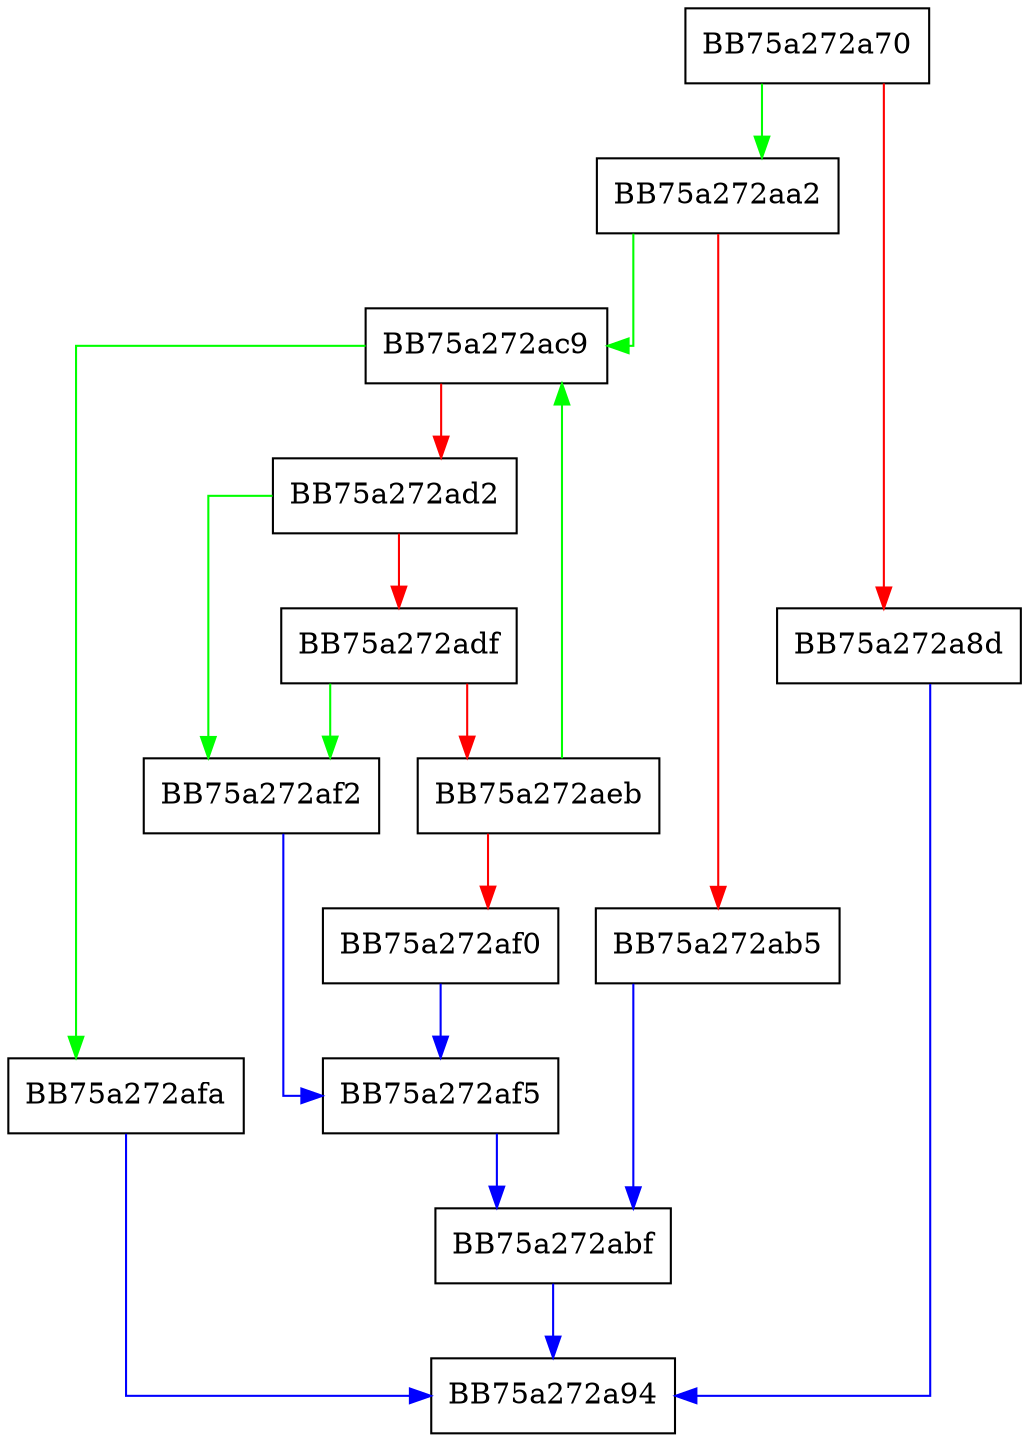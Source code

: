 digraph left_difference {
  node [shape="box"];
  graph [splines=ortho];
  BB75a272a70 -> BB75a272aa2 [color="green"];
  BB75a272a70 -> BB75a272a8d [color="red"];
  BB75a272a8d -> BB75a272a94 [color="blue"];
  BB75a272aa2 -> BB75a272ac9 [color="green"];
  BB75a272aa2 -> BB75a272ab5 [color="red"];
  BB75a272ab5 -> BB75a272abf [color="blue"];
  BB75a272abf -> BB75a272a94 [color="blue"];
  BB75a272ac9 -> BB75a272afa [color="green"];
  BB75a272ac9 -> BB75a272ad2 [color="red"];
  BB75a272ad2 -> BB75a272af2 [color="green"];
  BB75a272ad2 -> BB75a272adf [color="red"];
  BB75a272adf -> BB75a272af2 [color="green"];
  BB75a272adf -> BB75a272aeb [color="red"];
  BB75a272aeb -> BB75a272ac9 [color="green"];
  BB75a272aeb -> BB75a272af0 [color="red"];
  BB75a272af0 -> BB75a272af5 [color="blue"];
  BB75a272af2 -> BB75a272af5 [color="blue"];
  BB75a272af5 -> BB75a272abf [color="blue"];
  BB75a272afa -> BB75a272a94 [color="blue"];
}